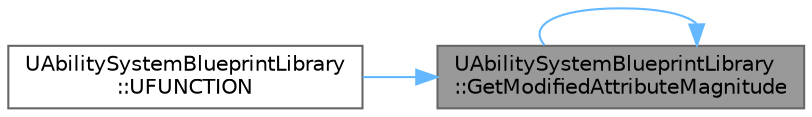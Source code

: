digraph "UAbilitySystemBlueprintLibrary::GetModifiedAttributeMagnitude"
{
 // INTERACTIVE_SVG=YES
 // LATEX_PDF_SIZE
  bgcolor="transparent";
  edge [fontname=Helvetica,fontsize=10,labelfontname=Helvetica,labelfontsize=10];
  node [fontname=Helvetica,fontsize=10,shape=box,height=0.2,width=0.4];
  rankdir="RL";
  Node1 [id="Node000001",label="UAbilitySystemBlueprintLibrary\l::GetModifiedAttributeMagnitude",height=0.2,width=0.4,color="gray40", fillcolor="grey60", style="filled", fontcolor="black",tooltip="Helper function that may be useful to call from native as well."];
  Node1 -> Node1 [id="edge1_Node000001_Node000001",dir="back",color="steelblue1",style="solid",tooltip=" "];
  Node1 -> Node2 [id="edge2_Node000001_Node000002",dir="back",color="steelblue1",style="solid",tooltip=" "];
  Node2 [id="Node000002",label="UAbilitySystemBlueprintLibrary\l::UFUNCTION",height=0.2,width=0.4,color="grey40", fillcolor="white", style="filled",URL="$da/d9d/classUAbilitySystemBlueprintLibrary.html#a819b0844e300d54211848f440b08b7e0",tooltip="Gets the magnitude of change for an attribute on an APPLIED GameplayEffectSpec."];
}
